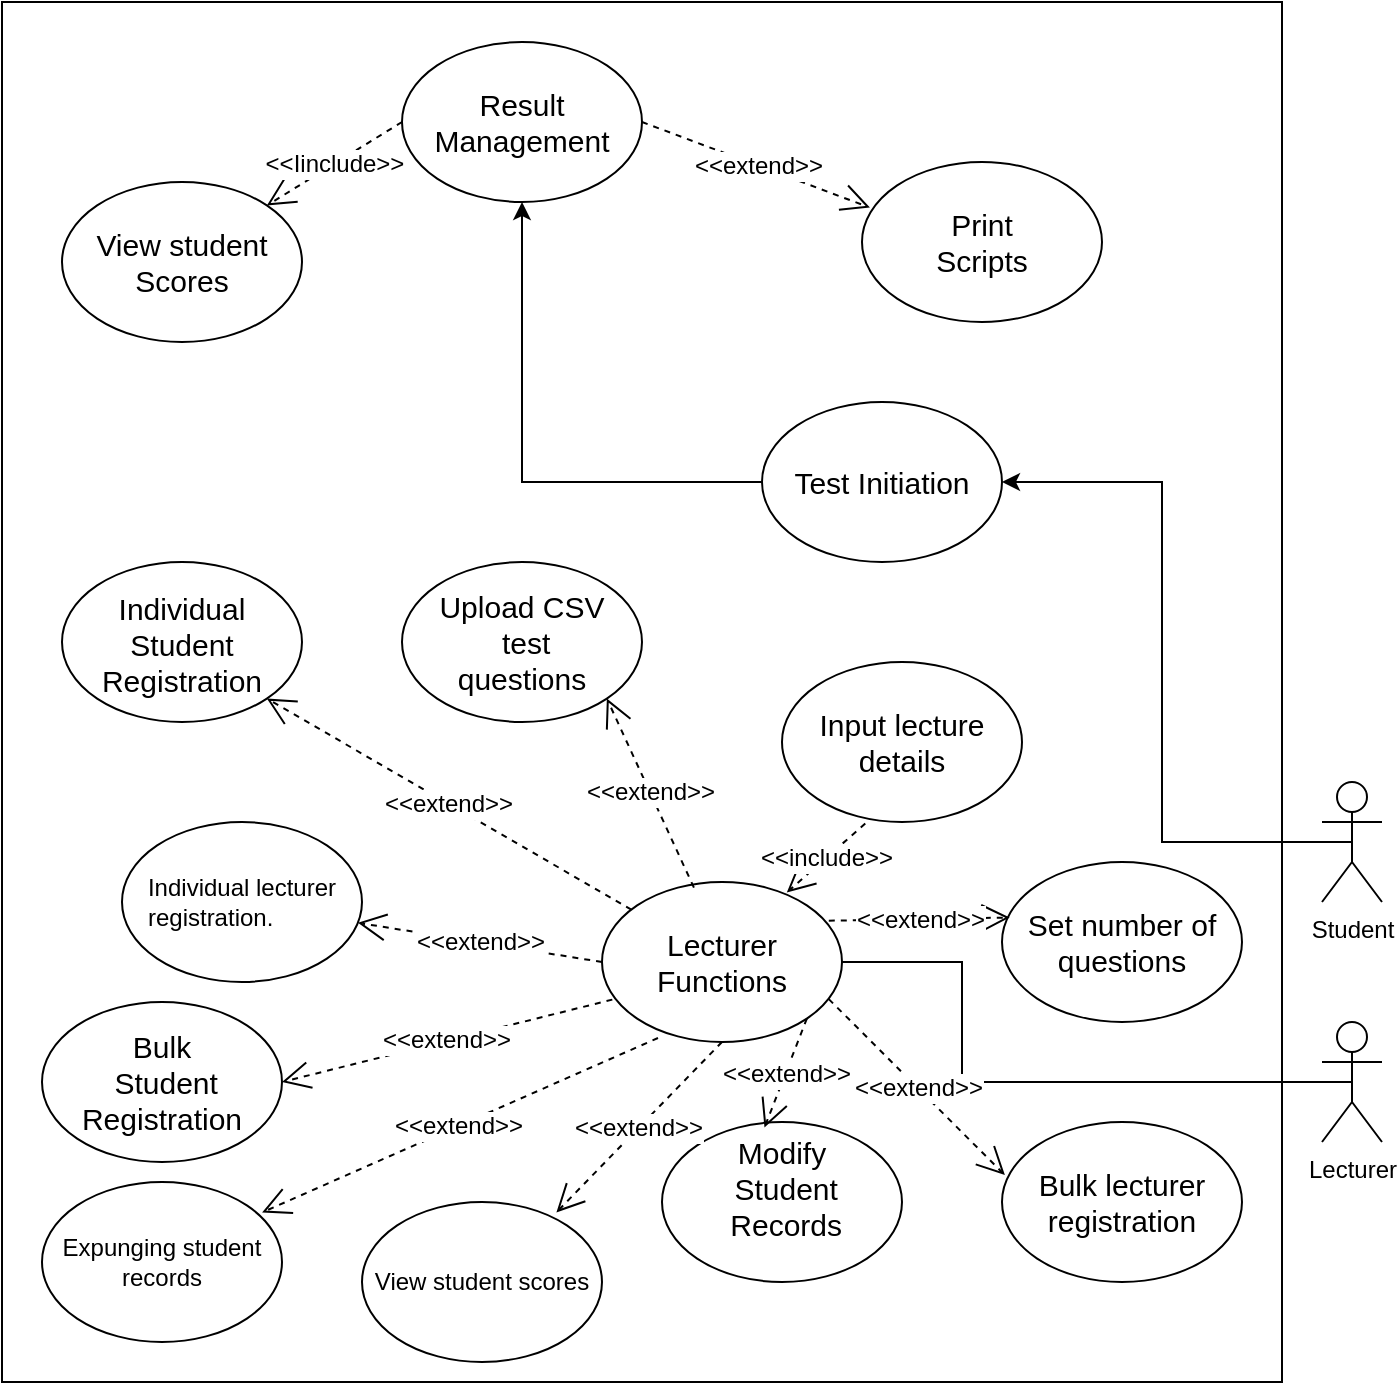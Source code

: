 <mxfile version="22.1.17" type="github">
  <diagram name="Page-1" id="SaG5RkMBY4uXLhKhSdqJ">
    <mxGraphModel dx="2013" dy="1622" grid="1" gridSize="10" guides="1" tooltips="1" connect="1" arrows="1" fold="1" page="1" pageScale="1" pageWidth="850" pageHeight="1100" math="0" shadow="0">
      <root>
        <mxCell id="0" />
        <mxCell id="1" parent="0" />
        <mxCell id="NP1iqPsxtxDzdF3vVpSx-9" value="" style="rounded=0;whiteSpace=wrap;html=1;" parent="1" vertex="1">
          <mxGeometry x="-1080" y="-800" width="640" height="690" as="geometry" />
        </mxCell>
        <mxCell id="NP1iqPsxtxDzdF3vVpSx-2" value="&lt;font style=&quot;font-size: 15px;&quot;&gt;Test Initiation&lt;/font&gt;" style="ellipse;whiteSpace=wrap;html=1;" parent="1" vertex="1">
          <mxGeometry x="-700" y="-600" width="120" height="80" as="geometry" />
        </mxCell>
        <mxCell id="NP1iqPsxtxDzdF3vVpSx-3" value="&lt;font style=&quot;font-size: 15px;&quot;&gt;Result Management&lt;/font&gt;" style="ellipse;whiteSpace=wrap;html=1;" parent="1" vertex="1">
          <mxGeometry x="-880" y="-780" width="120" height="80" as="geometry" />
        </mxCell>
        <mxCell id="NP1iqPsxtxDzdF3vVpSx-5" value="&lt;font style=&quot;font-size: 15px;&quot;&gt;Lecturer Functions&lt;/font&gt;" style="ellipse;whiteSpace=wrap;html=1;" parent="1" vertex="1">
          <mxGeometry x="-780" y="-360" width="120" height="80" as="geometry" />
        </mxCell>
        <mxCell id="KmL8ng4sVwqEaegbpeaS-14" style="edgeStyle=orthogonalEdgeStyle;rounded=0;orthogonalLoop=1;jettySize=auto;html=1;exitX=0.5;exitY=0.5;exitDx=0;exitDy=0;exitPerimeter=0;entryX=1;entryY=0.5;entryDx=0;entryDy=0;" parent="1" source="NP1iqPsxtxDzdF3vVpSx-6" target="NP1iqPsxtxDzdF3vVpSx-2" edge="1">
          <mxGeometry relative="1" as="geometry" />
        </mxCell>
        <mxCell id="NP1iqPsxtxDzdF3vVpSx-6" value="Student&lt;br&gt;" style="shape=umlActor;verticalLabelPosition=bottom;verticalAlign=top;html=1;outlineConnect=0;" parent="1" vertex="1">
          <mxGeometry x="-420" y="-410" width="30" height="60" as="geometry" />
        </mxCell>
        <mxCell id="NP1iqPsxtxDzdF3vVpSx-7" value="Lecturer" style="shape=umlActor;verticalLabelPosition=bottom;verticalAlign=top;html=1;outlineConnect=0;" parent="1" vertex="1">
          <mxGeometry x="-420" y="-290" width="30" height="60" as="geometry" />
        </mxCell>
        <mxCell id="NP1iqPsxtxDzdF3vVpSx-32" value="&lt;font style=&quot;&quot;&gt;&lt;font style=&quot;font-size: 15px;&quot;&gt;&lt;br&gt;Individual Student Registration&lt;/font&gt;&lt;br&gt;&lt;br&gt;&lt;/font&gt;" style="ellipse;whiteSpace=wrap;html=1;" parent="1" vertex="1">
          <mxGeometry x="-1050" y="-520" width="120" height="80" as="geometry" />
        </mxCell>
        <mxCell id="NP1iqPsxtxDzdF3vVpSx-39" value="" style="endArrow=classic;html=1;rounded=0;entryX=0.5;entryY=1;entryDx=0;entryDy=0;exitX=0;exitY=0.5;exitDx=0;exitDy=0;" parent="1" source="NP1iqPsxtxDzdF3vVpSx-2" target="NP1iqPsxtxDzdF3vVpSx-3" edge="1">
          <mxGeometry width="50" height="50" relative="1" as="geometry">
            <mxPoint x="-730" y="-640" as="sourcePoint" />
            <mxPoint x="-680" y="-690" as="targetPoint" />
            <Array as="points">
              <mxPoint x="-820" y="-560" />
            </Array>
          </mxGeometry>
        </mxCell>
        <mxCell id="NP1iqPsxtxDzdF3vVpSx-40" value="" style="endArrow=none;html=1;rounded=0;exitX=1;exitY=0.5;exitDx=0;exitDy=0;entryX=0.5;entryY=0.5;entryDx=0;entryDy=0;entryPerimeter=0;" parent="1" source="NP1iqPsxtxDzdF3vVpSx-5" target="NP1iqPsxtxDzdF3vVpSx-7" edge="1">
          <mxGeometry width="50" height="50" relative="1" as="geometry">
            <mxPoint x="-730" y="-470" as="sourcePoint" />
            <mxPoint x="-680" y="-520" as="targetPoint" />
            <Array as="points">
              <mxPoint x="-600" y="-320" />
              <mxPoint x="-600" y="-260" />
            </Array>
          </mxGeometry>
        </mxCell>
        <mxCell id="NP1iqPsxtxDzdF3vVpSx-42" value="&amp;lt;&amp;lt;extend&amp;gt;&amp;gt;" style="endArrow=open;endSize=12;dashed=1;html=1;rounded=0;fontFamily=Helvetica;fontSize=12;fontColor=default;entryX=1;entryY=1;entryDx=0;entryDy=0;" parent="1" source="NP1iqPsxtxDzdF3vVpSx-5" target="NP1iqPsxtxDzdF3vVpSx-32" edge="1">
          <mxGeometry x="0.007" width="160" relative="1" as="geometry">
            <mxPoint x="-860" y="-410" as="sourcePoint" />
            <mxPoint x="-700" y="-410" as="targetPoint" />
            <mxPoint as="offset" />
          </mxGeometry>
        </mxCell>
        <mxCell id="NP1iqPsxtxDzdF3vVpSx-49" value="&lt;font style=&quot;font-size: 15px;&quot;&gt;Upload CSV&lt;br&gt;&amp;nbsp;test&lt;br&gt;questions&lt;/font&gt;" style="ellipse;whiteSpace=wrap;html=1;labelBackgroundColor=default;strokeColor=default;align=center;verticalAlign=middle;fontFamily=Helvetica;fontSize=12;fontColor=default;fillColor=default;horizontal=1;" parent="1" vertex="1">
          <mxGeometry x="-880" y="-520" width="120" height="80" as="geometry" />
        </mxCell>
        <mxCell id="NP1iqPsxtxDzdF3vVpSx-50" value="&amp;lt;&amp;lt;extend&amp;gt;&amp;gt;" style="endArrow=open;endSize=12;dashed=1;html=1;rounded=0;fontFamily=Helvetica;fontSize=12;fontColor=default;exitX=0.383;exitY=0.035;exitDx=0;exitDy=0;entryX=1;entryY=1;entryDx=0;entryDy=0;exitPerimeter=0;" parent="1" source="NP1iqPsxtxDzdF3vVpSx-5" target="NP1iqPsxtxDzdF3vVpSx-49" edge="1">
          <mxGeometry x="0.007" width="160" relative="1" as="geometry">
            <mxPoint x="-980" y="-430" as="sourcePoint" />
            <mxPoint x="-752" y="-338" as="targetPoint" />
            <mxPoint as="offset" />
          </mxGeometry>
        </mxCell>
        <mxCell id="NP1iqPsxtxDzdF3vVpSx-51" value="&lt;div style=&quot;text-align: justify; line-height: 120%;&quot;&gt;Individual lecturer&lt;/div&gt;&lt;div style=&quot;text-align: justify; line-height: 120%;&quot;&gt;registration.&amp;nbsp;&lt;/div&gt;" style="ellipse;whiteSpace=wrap;html=1;labelBackgroundColor=default;strokeColor=default;align=center;verticalAlign=middle;fontFamily=Helvetica;fontSize=12;fontColor=default;fillColor=default;" parent="1" vertex="1">
          <mxGeometry x="-1020" y="-390" width="120" height="80" as="geometry" />
        </mxCell>
        <mxCell id="NP1iqPsxtxDzdF3vVpSx-53" value="&lt;font style=&quot;&quot;&gt;&lt;font style=&quot;font-size: 12px;&quot;&gt;View student scores&lt;/font&gt;&lt;br&gt;&lt;/font&gt;" style="ellipse;whiteSpace=wrap;html=1;labelBackgroundColor=default;strokeColor=default;align=center;verticalAlign=middle;fontFamily=Helvetica;fontSize=12;fontColor=default;fillColor=default;" parent="1" vertex="1">
          <mxGeometry x="-900" y="-200" width="120" height="80" as="geometry" />
        </mxCell>
        <mxCell id="NP1iqPsxtxDzdF3vVpSx-54" value="&lt;font style=&quot;font-size: 15px;&quot;&gt;Modify&lt;br&gt;&amp;nbsp;Student&lt;br&gt;&amp;nbsp;Records&lt;/font&gt;" style="ellipse;whiteSpace=wrap;html=1;labelBackgroundColor=default;strokeColor=default;align=center;verticalAlign=top;fontFamily=Helvetica;fontSize=12;fontColor=default;fillColor=default;" parent="1" vertex="1">
          <mxGeometry x="-750" y="-240" width="120" height="80" as="geometry" />
        </mxCell>
        <mxCell id="NP1iqPsxtxDzdF3vVpSx-55" value="&lt;font style=&quot;font-size: 12px;&quot;&gt;Expunging student &lt;br&gt;records&lt;br&gt;&lt;/font&gt;" style="ellipse;whiteSpace=wrap;html=1;labelBackgroundColor=default;strokeColor=default;align=center;verticalAlign=middle;fontFamily=Helvetica;fontSize=12;fontColor=default;fillColor=default;" parent="1" vertex="1">
          <mxGeometry x="-1060" y="-210" width="120" height="80" as="geometry" />
        </mxCell>
        <mxCell id="NP1iqPsxtxDzdF3vVpSx-58" value="Bulk&lt;br&gt;&amp;nbsp;Student&lt;br&gt;Registration" style="ellipse;whiteSpace=wrap;html=1;labelBackgroundColor=default;strokeColor=default;align=center;verticalAlign=middle;fontFamily=Helvetica;fontSize=15;fontColor=default;fillColor=default;" parent="1" vertex="1">
          <mxGeometry x="-1060" y="-300" width="120" height="80" as="geometry" />
        </mxCell>
        <mxCell id="NP1iqPsxtxDzdF3vVpSx-61" value="&lt;font style=&quot;font-size: 15px;&quot;&gt;View student&lt;br&gt;Scores&lt;/font&gt;" style="ellipse;whiteSpace=wrap;html=1;labelBackgroundColor=default;strokeColor=default;align=center;verticalAlign=middle;fontFamily=Helvetica;fontSize=12;fontColor=default;fillColor=default;" parent="1" vertex="1">
          <mxGeometry x="-1050" y="-710" width="120" height="80" as="geometry" />
        </mxCell>
        <mxCell id="NP1iqPsxtxDzdF3vVpSx-62" value="&lt;font style=&quot;font-size: 15px;&quot;&gt;Print &lt;br&gt;Scripts&lt;/font&gt;" style="ellipse;whiteSpace=wrap;html=1;labelBackgroundColor=default;strokeColor=default;align=center;verticalAlign=middle;fontFamily=Helvetica;fontSize=12;fontColor=default;fillColor=default;" parent="1" vertex="1">
          <mxGeometry x="-650" y="-720" width="120" height="80" as="geometry" />
        </mxCell>
        <mxCell id="NP1iqPsxtxDzdF3vVpSx-63" value="&amp;lt;&amp;lt;Iinclude&amp;gt;&amp;gt;" style="endArrow=open;endSize=12;dashed=1;html=1;rounded=0;fontFamily=Helvetica;fontSize=12;fontColor=default;exitX=0;exitY=0.5;exitDx=0;exitDy=0;entryX=1;entryY=0;entryDx=0;entryDy=0;" parent="1" source="NP1iqPsxtxDzdF3vVpSx-3" target="NP1iqPsxtxDzdF3vVpSx-61" edge="1">
          <mxGeometry x="0.007" width="160" relative="1" as="geometry">
            <mxPoint x="-980" y="-430" as="sourcePoint" />
            <mxPoint x="-752" y="-338" as="targetPoint" />
            <mxPoint as="offset" />
          </mxGeometry>
        </mxCell>
        <mxCell id="NP1iqPsxtxDzdF3vVpSx-64" value="&amp;lt;&amp;lt;extend&amp;gt;&amp;gt;" style="endArrow=open;endSize=12;dashed=1;html=1;rounded=0;fontFamily=Helvetica;fontSize=12;fontColor=default;exitX=1;exitY=0.5;exitDx=0;exitDy=0;entryX=0.033;entryY=0.285;entryDx=0;entryDy=0;entryPerimeter=0;" parent="1" source="NP1iqPsxtxDzdF3vVpSx-3" target="NP1iqPsxtxDzdF3vVpSx-62" edge="1">
          <mxGeometry x="0.007" width="160" relative="1" as="geometry">
            <mxPoint x="-980" y="-430" as="sourcePoint" />
            <mxPoint x="-752" y="-338" as="targetPoint" />
            <mxPoint as="offset" />
          </mxGeometry>
        </mxCell>
        <mxCell id="KmL8ng4sVwqEaegbpeaS-4" value="&amp;lt;&amp;lt;extend&amp;gt;&amp;gt;" style="endArrow=open;endSize=12;dashed=1;html=1;rounded=0;fontFamily=Helvetica;fontSize=12;fontColor=default;entryX=0.983;entryY=0.63;entryDx=0;entryDy=0;exitX=0;exitY=0.5;exitDx=0;exitDy=0;entryPerimeter=0;" parent="1" source="NP1iqPsxtxDzdF3vVpSx-5" target="NP1iqPsxtxDzdF3vVpSx-51" edge="1">
          <mxGeometry x="0.007" width="160" relative="1" as="geometry">
            <mxPoint x="-777" y="-310" as="sourcePoint" />
            <mxPoint x="-960" y="-416" as="targetPoint" />
            <mxPoint as="offset" />
          </mxGeometry>
        </mxCell>
        <mxCell id="KmL8ng4sVwqEaegbpeaS-5" value="&amp;lt;&amp;lt;extend&amp;gt;&amp;gt;" style="endArrow=open;endSize=12;dashed=1;html=1;rounded=0;fontFamily=Helvetica;fontSize=12;fontColor=default;exitX=0.043;exitY=0.735;exitDx=0;exitDy=0;entryX=1;entryY=0.5;entryDx=0;entryDy=0;exitPerimeter=0;" parent="1" source="NP1iqPsxtxDzdF3vVpSx-5" target="NP1iqPsxtxDzdF3vVpSx-58" edge="1">
          <mxGeometry x="0.007" width="160" relative="1" as="geometry">
            <mxPoint x="-806" y="-220" as="sourcePoint" />
            <mxPoint x="-850" y="-315" as="targetPoint" />
            <mxPoint as="offset" />
          </mxGeometry>
        </mxCell>
        <mxCell id="KmL8ng4sVwqEaegbpeaS-6" value="&amp;lt;&amp;lt;extend&amp;gt;&amp;gt;" style="endArrow=open;endSize=12;dashed=1;html=1;rounded=0;fontFamily=Helvetica;fontSize=12;fontColor=default;exitX=0;exitY=1;exitDx=0;exitDy=0;entryX=0.917;entryY=0.19;entryDx=0;entryDy=0;entryPerimeter=0;" parent="1" target="NP1iqPsxtxDzdF3vVpSx-55" edge="1">
          <mxGeometry x="0.007" width="160" relative="1" as="geometry">
            <mxPoint x="-752" y="-282" as="sourcePoint" />
            <mxPoint x="-930" y="-250" as="targetPoint" />
            <mxPoint as="offset" />
          </mxGeometry>
        </mxCell>
        <mxCell id="KmL8ng4sVwqEaegbpeaS-7" value="&amp;lt;&amp;lt;extend&amp;gt;&amp;gt;" style="endArrow=open;endSize=12;dashed=1;html=1;rounded=0;fontFamily=Helvetica;fontSize=12;fontColor=default;exitX=0.5;exitY=1;exitDx=0;exitDy=0;entryX=0.81;entryY=0.065;entryDx=0;entryDy=0;entryPerimeter=0;" parent="1" source="NP1iqPsxtxDzdF3vVpSx-5" target="NP1iqPsxtxDzdF3vVpSx-53" edge="1">
          <mxGeometry x="0.007" width="160" relative="1" as="geometry">
            <mxPoint x="-742" y="-272" as="sourcePoint" />
            <mxPoint x="-940" y="-185" as="targetPoint" />
            <mxPoint as="offset" />
          </mxGeometry>
        </mxCell>
        <mxCell id="KmL8ng4sVwqEaegbpeaS-8" value="&amp;lt;&amp;lt;extend&amp;gt;&amp;gt;" style="endArrow=open;endSize=12;dashed=1;html=1;rounded=0;fontFamily=Helvetica;fontSize=12;fontColor=default;exitX=1;exitY=1;exitDx=0;exitDy=0;entryX=0.427;entryY=0.035;entryDx=0;entryDy=0;entryPerimeter=0;" parent="1" source="NP1iqPsxtxDzdF3vVpSx-5" target="NP1iqPsxtxDzdF3vVpSx-54" edge="1">
          <mxGeometry x="0.007" width="160" relative="1" as="geometry">
            <mxPoint x="-710" y="-270" as="sourcePoint" />
            <mxPoint x="-793" y="-185" as="targetPoint" />
            <mxPoint as="offset" />
          </mxGeometry>
        </mxCell>
        <mxCell id="KmL8ng4sVwqEaegbpeaS-15" value="&lt;span style=&quot;font-size: 15px;&quot;&gt;Input lecture details&lt;/span&gt;" style="ellipse;whiteSpace=wrap;html=1;" parent="1" vertex="1">
          <mxGeometry x="-690" y="-470" width="120" height="80" as="geometry" />
        </mxCell>
        <mxCell id="KmL8ng4sVwqEaegbpeaS-17" value="&amp;lt;&amp;lt;include&amp;gt;&amp;gt;" style="endArrow=open;endSize=12;dashed=1;html=1;rounded=0;fontFamily=Helvetica;fontSize=12;fontColor=default;exitX=0.347;exitY=1.01;exitDx=0;exitDy=0;entryX=0.77;entryY=0.065;entryDx=0;entryDy=0;exitPerimeter=0;entryPerimeter=0;" parent="1" source="KmL8ng4sVwqEaegbpeaS-15" target="NP1iqPsxtxDzdF3vVpSx-5" edge="1">
          <mxGeometry x="0.007" width="160" relative="1" as="geometry">
            <mxPoint x="-724" y="-347" as="sourcePoint" />
            <mxPoint x="-768" y="-442" as="targetPoint" />
            <mxPoint as="offset" />
          </mxGeometry>
        </mxCell>
        <mxCell id="xLeNwhkKNbf6kl9M8xIa-1" value="&lt;span style=&quot;font-size: 15px;&quot;&gt;Bulk lecturer registration&lt;/span&gt;" style="ellipse;whiteSpace=wrap;html=1;" vertex="1" parent="1">
          <mxGeometry x="-580" y="-240" width="120" height="80" as="geometry" />
        </mxCell>
        <mxCell id="xLeNwhkKNbf6kl9M8xIa-2" value="&lt;span style=&quot;font-size: 15px;&quot;&gt;Set number of questions&lt;/span&gt;" style="ellipse;whiteSpace=wrap;html=1;" vertex="1" parent="1">
          <mxGeometry x="-580" y="-370" width="120" height="80" as="geometry" />
        </mxCell>
        <mxCell id="xLeNwhkKNbf6kl9M8xIa-3" value="&amp;lt;&amp;lt;extend&amp;gt;&amp;gt;" style="endArrow=open;endSize=12;dashed=1;html=1;rounded=0;fontFamily=Helvetica;fontSize=12;fontColor=default;exitX=0.945;exitY=0.732;exitDx=0;exitDy=0;entryX=0.012;entryY=0.332;entryDx=0;entryDy=0;entryPerimeter=0;exitPerimeter=0;" edge="1" parent="1" source="NP1iqPsxtxDzdF3vVpSx-5" target="xLeNwhkKNbf6kl9M8xIa-1">
          <mxGeometry x="0.007" width="160" relative="1" as="geometry">
            <mxPoint x="-668" y="-282" as="sourcePoint" />
            <mxPoint x="-689" y="-227" as="targetPoint" />
            <mxPoint as="offset" />
          </mxGeometry>
        </mxCell>
        <mxCell id="xLeNwhkKNbf6kl9M8xIa-4" value="&amp;lt;&amp;lt;extend&amp;gt;&amp;gt;" style="endArrow=open;endSize=12;dashed=1;html=1;rounded=0;fontFamily=Helvetica;fontSize=12;fontColor=default;exitX=0.945;exitY=0.242;exitDx=0;exitDy=0;entryX=0.032;entryY=0.347;entryDx=0;entryDy=0;entryPerimeter=0;exitPerimeter=0;" edge="1" parent="1" source="NP1iqPsxtxDzdF3vVpSx-5" target="xLeNwhkKNbf6kl9M8xIa-2">
          <mxGeometry x="0.007" width="160" relative="1" as="geometry">
            <mxPoint x="-668" y="-282" as="sourcePoint" />
            <mxPoint x="-689" y="-227" as="targetPoint" />
            <mxPoint as="offset" />
          </mxGeometry>
        </mxCell>
      </root>
    </mxGraphModel>
  </diagram>
</mxfile>

